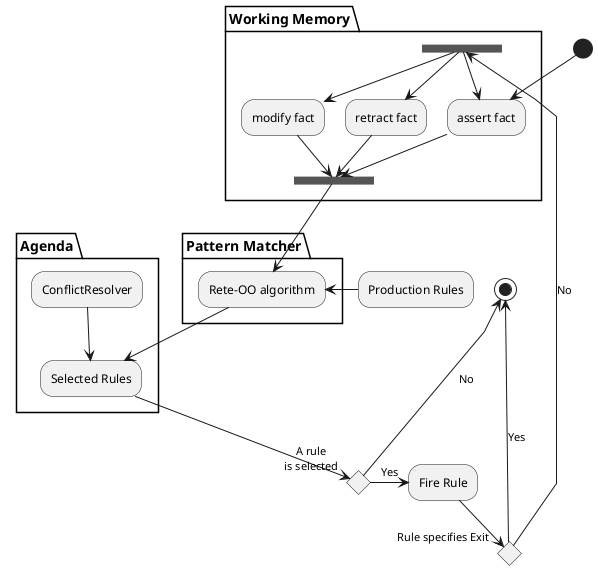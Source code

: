 @startuml

@startuml
	skinparam linetype polyline 


	partition "Working Memory" {
        === F1 === --> "assert fact" as assert
        === F1 === --> "modify fact" as modify
        === F1 === --> "retract fact" as retract
        assert --> === F2 ===
        modify --> === F2 ===
        retract --> === F2 ===
    }

    (*) --> assert

    partition "Pattern Matcher" {
        === F2 === --> "Rete-OO algorithm" as algo 
        
    }

    "Production Rules" -left-> algo

    partition "Agenda" {
        ConflictResolver --> "Selected Rules"
        algo --> "Selected Rules" 
 
    }

    if "A rule\nis selected" then
        -right->[Yes] "Fire Rule"
        if "Rule specifies Exit" then
            -up->[Yes] (*)
        else 
            -up->[No] === F1 ===
        endif
    else
        --up->[No] (*)
    endif

    
    


@enduml